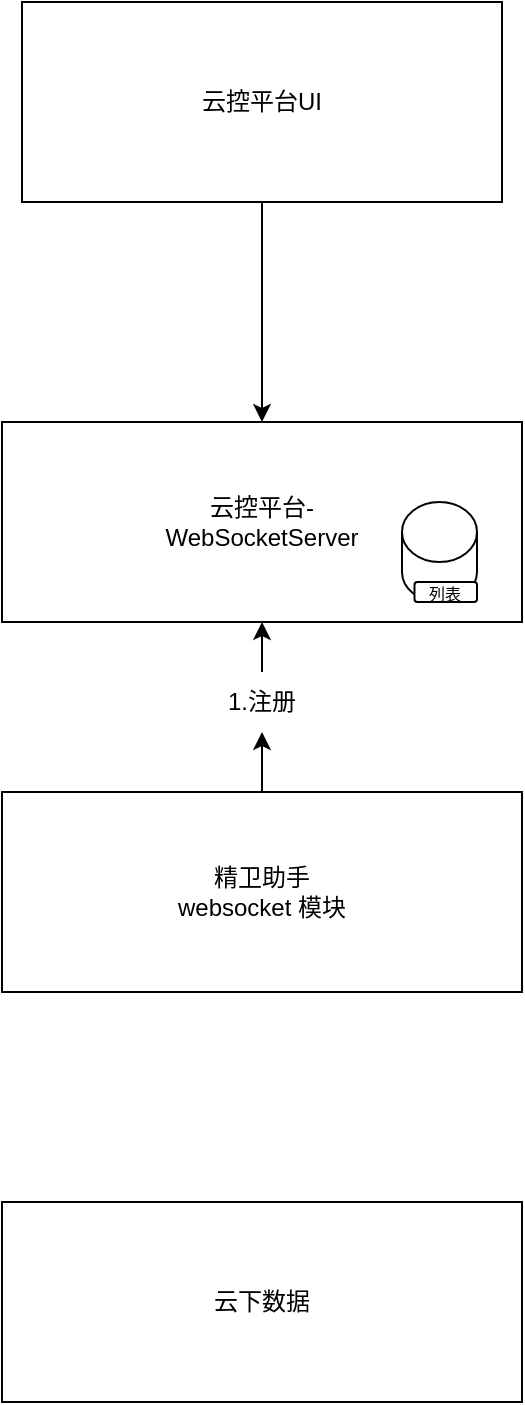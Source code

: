 <mxfile version="21.7.2" type="github">
  <diagram name="第 1 页" id="WVetOxo7rWprdEWdv1dO">
    <mxGraphModel dx="570" dy="253" grid="1" gridSize="10" guides="1" tooltips="1" connect="1" arrows="1" fold="1" page="1" pageScale="1" pageWidth="827" pageHeight="1169" math="0" shadow="0">
      <root>
        <mxCell id="0" />
        <mxCell id="1" parent="0" />
        <mxCell id="MNkrM5vl-jbfUFuz_sfn-10" style="edgeStyle=orthogonalEdgeStyle;rounded=0;orthogonalLoop=1;jettySize=auto;html=1;entryX=0.5;entryY=0;entryDx=0;entryDy=0;" edge="1" parent="1" source="MNkrM5vl-jbfUFuz_sfn-1" target="MNkrM5vl-jbfUFuz_sfn-2">
          <mxGeometry relative="1" as="geometry" />
        </mxCell>
        <mxCell id="MNkrM5vl-jbfUFuz_sfn-1" value="云控平台UI" style="rounded=0;whiteSpace=wrap;html=1;" vertex="1" parent="1">
          <mxGeometry x="280" y="90" width="240" height="100" as="geometry" />
        </mxCell>
        <mxCell id="MNkrM5vl-jbfUFuz_sfn-2" value="云控平台-&lt;br&gt;WebSocketServer" style="rounded=0;whiteSpace=wrap;html=1;" vertex="1" parent="1">
          <mxGeometry x="270" y="300" width="260" height="100" as="geometry" />
        </mxCell>
        <mxCell id="MNkrM5vl-jbfUFuz_sfn-6" style="edgeStyle=orthogonalEdgeStyle;rounded=0;orthogonalLoop=1;jettySize=auto;html=1;entryX=0.5;entryY=1;entryDx=0;entryDy=0;" edge="1" parent="1" source="MNkrM5vl-jbfUFuz_sfn-9" target="MNkrM5vl-jbfUFuz_sfn-2">
          <mxGeometry relative="1" as="geometry" />
        </mxCell>
        <mxCell id="MNkrM5vl-jbfUFuz_sfn-3" value="精卫助手&lt;br&gt;websocket&amp;nbsp;模块" style="rounded=0;whiteSpace=wrap;html=1;" vertex="1" parent="1">
          <mxGeometry x="270" y="485" width="260" height="100" as="geometry" />
        </mxCell>
        <mxCell id="MNkrM5vl-jbfUFuz_sfn-4" value="云下数据" style="rounded=0;whiteSpace=wrap;html=1;" vertex="1" parent="1">
          <mxGeometry x="270" y="690" width="260" height="100" as="geometry" />
        </mxCell>
        <mxCell id="MNkrM5vl-jbfUFuz_sfn-5" value="" style="shape=cylinder3;whiteSpace=wrap;html=1;boundedLbl=1;backgroundOutline=1;size=15;" vertex="1" parent="1">
          <mxGeometry x="470" y="340" width="37.5" height="50" as="geometry" />
        </mxCell>
        <mxCell id="MNkrM5vl-jbfUFuz_sfn-7" value="&lt;font style=&quot;font-size: 8px;&quot;&gt;列表&lt;/font&gt;" style="rounded=1;whiteSpace=wrap;html=1;" vertex="1" parent="1">
          <mxGeometry x="476.25" y="380" width="31.25" height="10" as="geometry" />
        </mxCell>
        <mxCell id="MNkrM5vl-jbfUFuz_sfn-8" value="" style="edgeStyle=orthogonalEdgeStyle;rounded=0;orthogonalLoop=1;jettySize=auto;html=1;entryX=0.5;entryY=1;entryDx=0;entryDy=0;" edge="1" parent="1" source="MNkrM5vl-jbfUFuz_sfn-3" target="MNkrM5vl-jbfUFuz_sfn-9">
          <mxGeometry relative="1" as="geometry">
            <mxPoint x="400" y="485" as="sourcePoint" />
            <mxPoint x="400" y="400" as="targetPoint" />
          </mxGeometry>
        </mxCell>
        <mxCell id="MNkrM5vl-jbfUFuz_sfn-9" value="1.注册" style="text;html=1;strokeColor=none;fillColor=none;align=center;verticalAlign=middle;whiteSpace=wrap;rounded=0;" vertex="1" parent="1">
          <mxGeometry x="370" y="425" width="60" height="30" as="geometry" />
        </mxCell>
      </root>
    </mxGraphModel>
  </diagram>
</mxfile>
